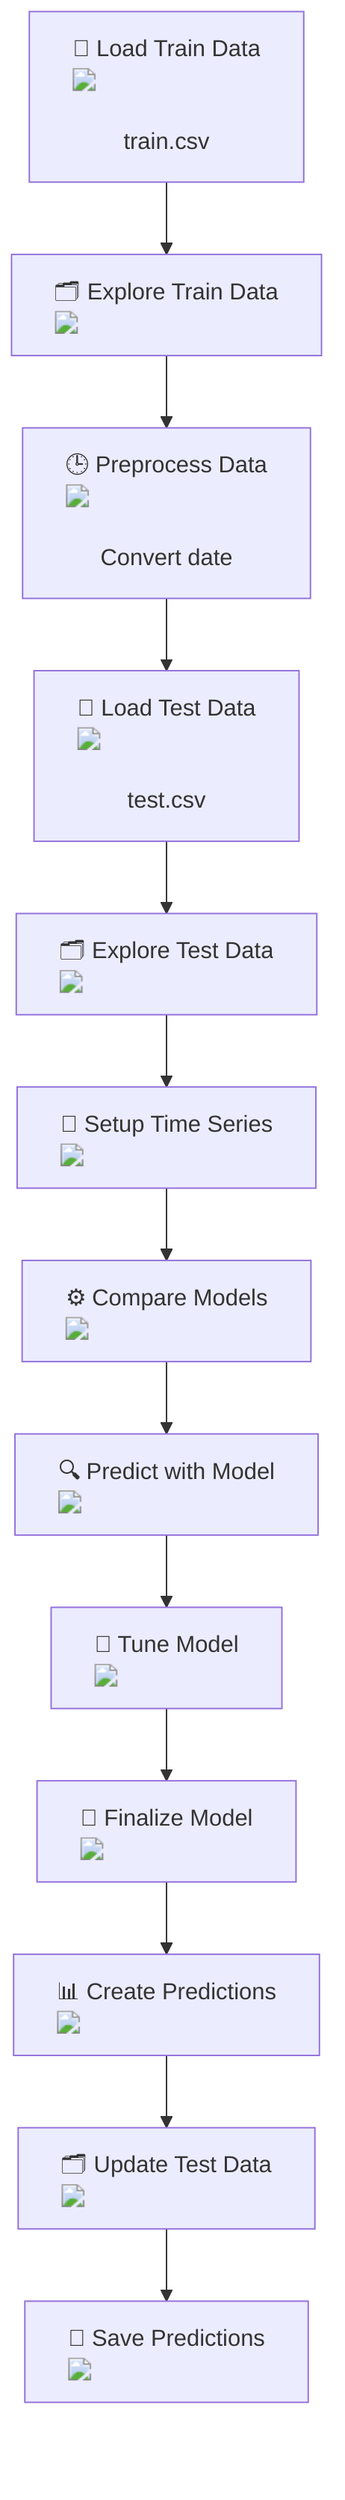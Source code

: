 flowchart TD
    A["📁 Load Train Data <img src='file.svg' /> <br/> train.csv"] --> B["🗂️ Explore Train Data <img src='table.svg' />"]
    B --> C["🕒 Preprocess Data <img src='column_split.svg' /> <br/> Convert date"]
    C --> D["📁 Load Test Data <img src='file.svg' /> <br/> test.csv"]
    D --> E["🗂️ Explore Test Data <img src='table.svg' />"]
    E --> F["🔧 Setup Time Series <img src='brain.svg' />"]
    F --> G["⚙️ Compare Models <img src='brain.svg' />"]
    G --> H["🔍 Predict with Model <img src='brain.svg' />"]
    H --> I["🔧 Tune Model <img src='brain.svg' />"]
    I --> J["🏁 Finalize Model <img src='brain.svg' />"]
    J --> K["📊 Create Predictions <img src='table.svg' />"]
    K --> L["🗂️ Update Test Data <img src='table.svg' />"]
    L --> M["👤 Save Predictions <img src='file.svg' />"]